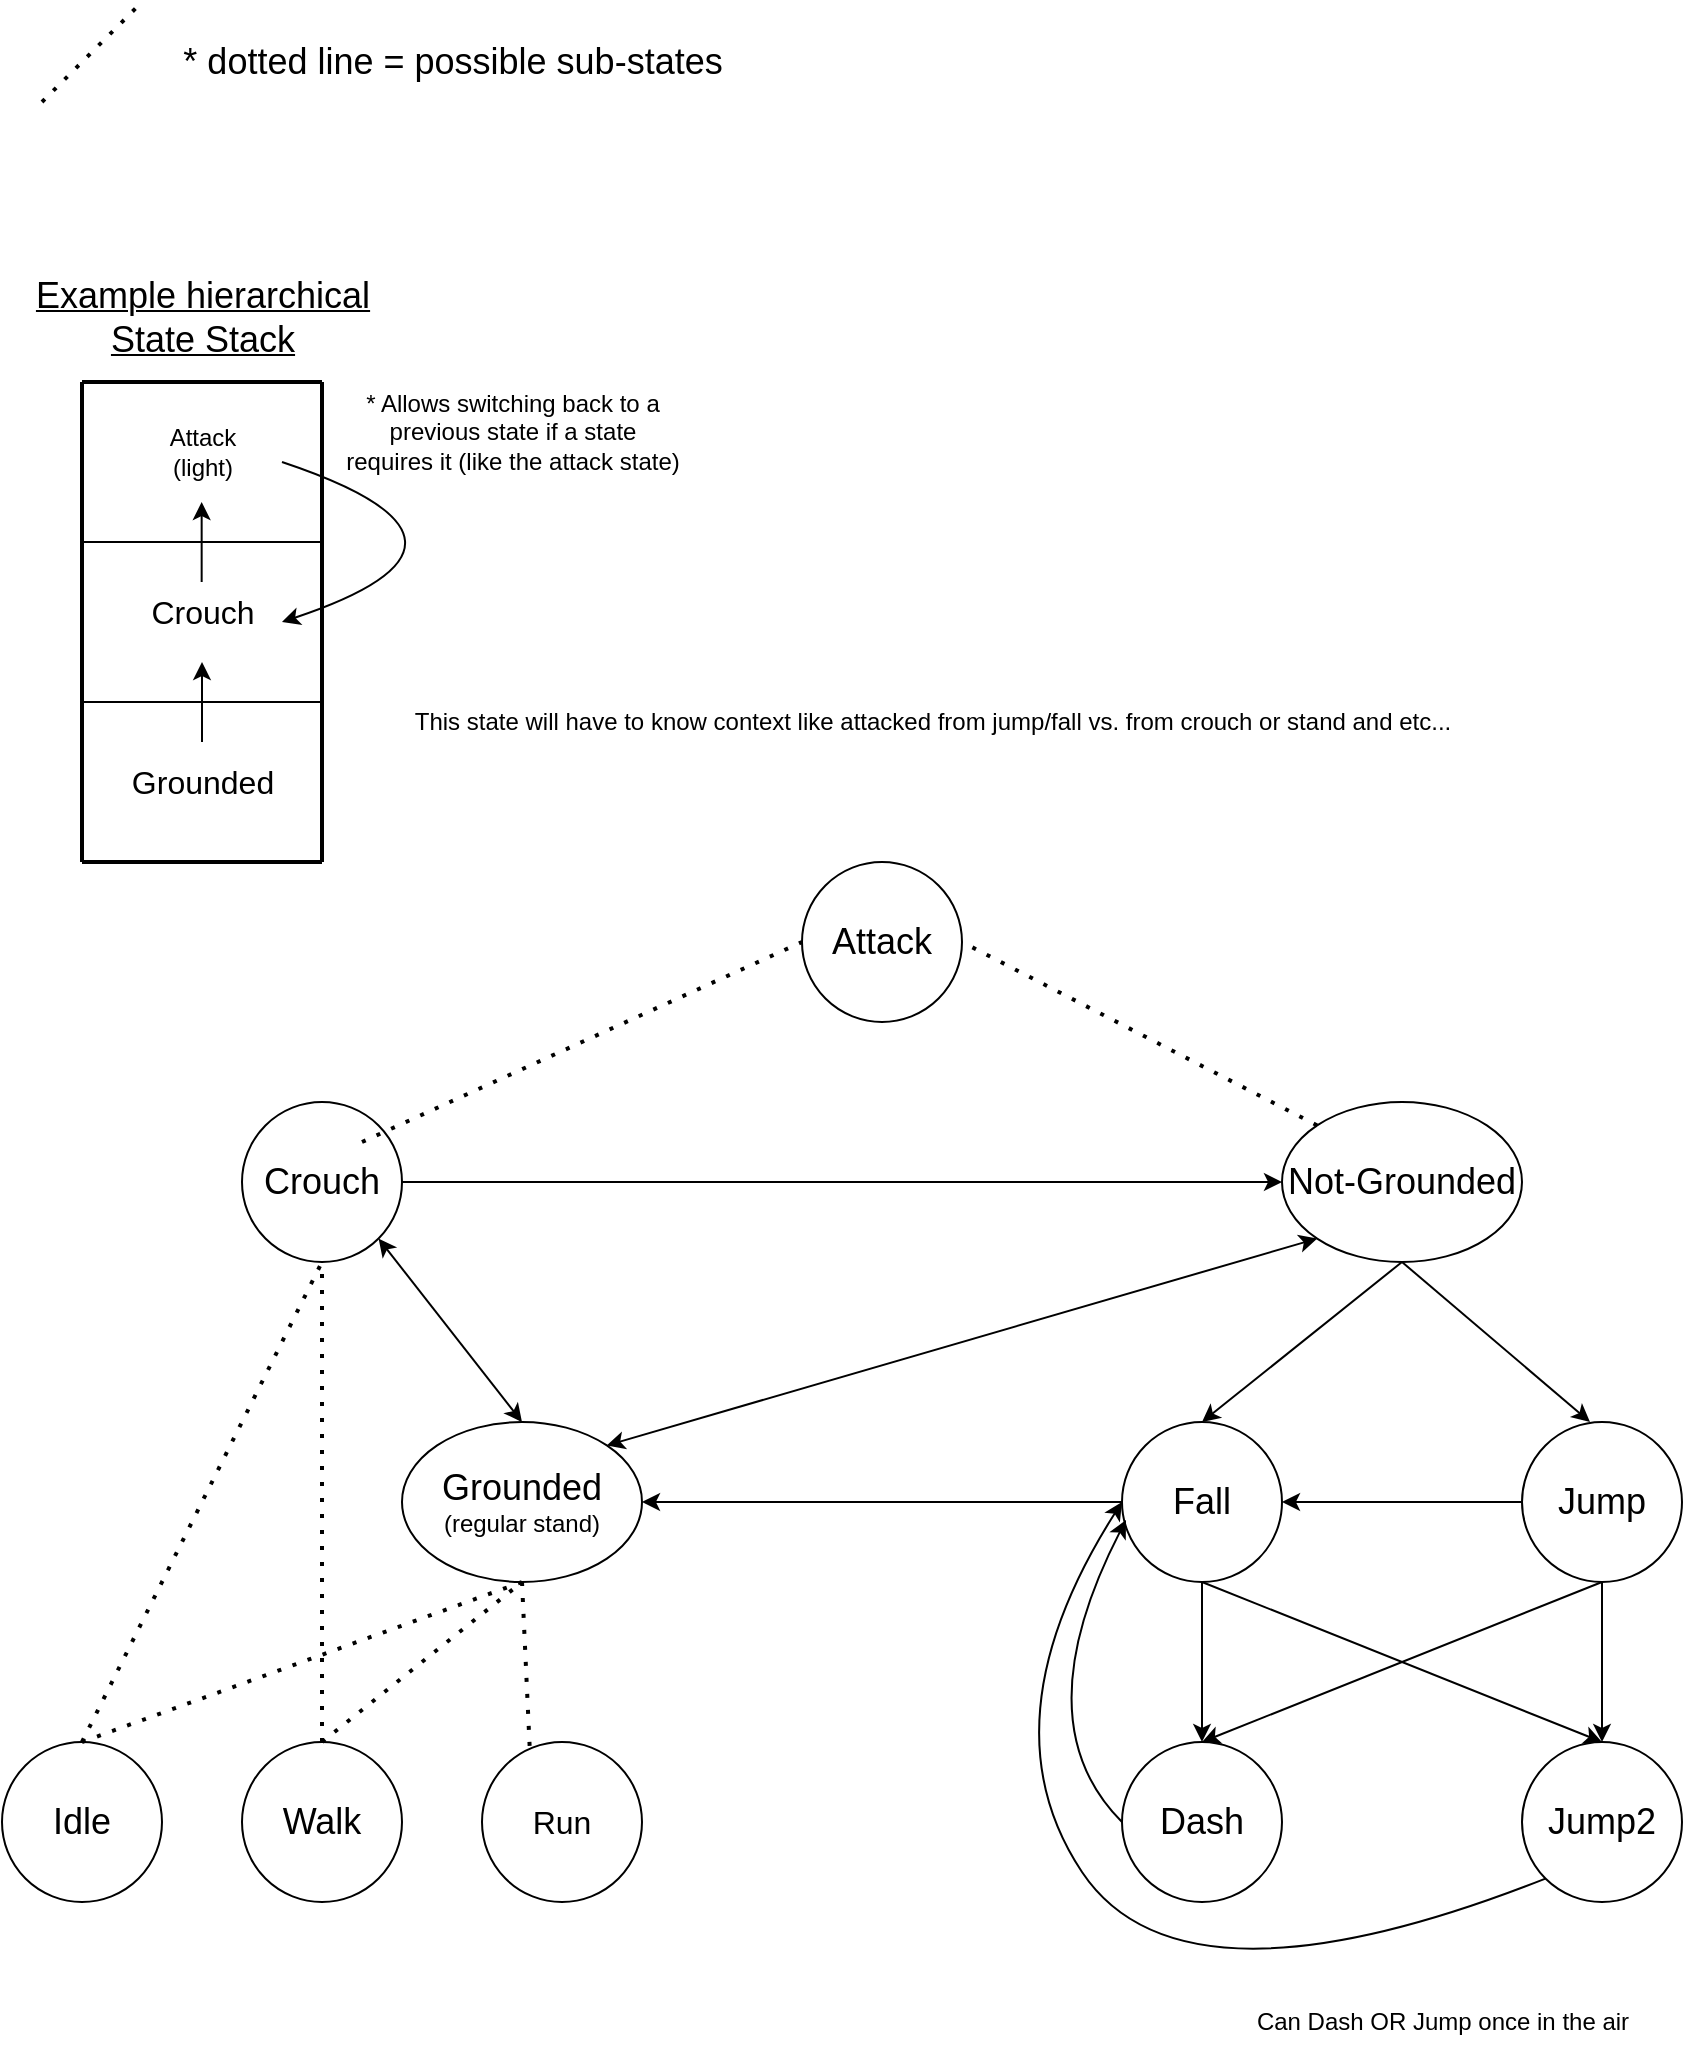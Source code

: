 <mxfile version="22.1.20" type="github">
  <diagram name="Page-1" id="HyB89YEGMgdqJpWn22gh">
    <mxGraphModel dx="1434" dy="754" grid="1" gridSize="10" guides="1" tooltips="1" connect="1" arrows="1" fold="1" page="1" pageScale="1" pageWidth="850" pageHeight="1100" math="0" shadow="0">
      <root>
        <mxCell id="0" />
        <mxCell id="1" parent="0" />
        <mxCell id="dvCwRdVUFwLJAt1pq-4H-13" value="" style="endArrow=none;dashed=1;html=1;dashPattern=1 3;strokeWidth=2;rounded=0;" parent="1" edge="1">
          <mxGeometry width="50" height="50" relative="1" as="geometry">
            <mxPoint x="20" y="60" as="sourcePoint" />
            <mxPoint x="70" y="10" as="targetPoint" />
          </mxGeometry>
        </mxCell>
        <mxCell id="dvCwRdVUFwLJAt1pq-4H-14" value="&lt;font style=&quot;font-size: 18px;&quot;&gt;* dotted line = possible sub-states&lt;/font&gt;" style="text;html=1;align=center;verticalAlign=middle;resizable=0;points=[];autosize=1;strokeColor=none;fillColor=none;" parent="1" vertex="1">
          <mxGeometry x="80" y="20" width="290" height="40" as="geometry" />
        </mxCell>
        <mxCell id="zVjeA3QN7Vq7NyugFrP3-4" value="" style="endArrow=none;html=1;rounded=0;strokeWidth=2;" parent="1" edge="1">
          <mxGeometry width="50" height="50" relative="1" as="geometry">
            <mxPoint x="40" y="440" as="sourcePoint" />
            <mxPoint x="40" y="200" as="targetPoint" />
          </mxGeometry>
        </mxCell>
        <mxCell id="zVjeA3QN7Vq7NyugFrP3-5" value="" style="endArrow=none;html=1;rounded=0;fontStyle=0;strokeWidth=2;" parent="1" edge="1">
          <mxGeometry width="50" height="50" relative="1" as="geometry">
            <mxPoint x="40" y="440" as="sourcePoint" />
            <mxPoint x="160" y="440" as="targetPoint" />
          </mxGeometry>
        </mxCell>
        <mxCell id="zVjeA3QN7Vq7NyugFrP3-6" value="" style="endArrow=none;html=1;rounded=0;strokeWidth=2;" parent="1" edge="1">
          <mxGeometry width="50" height="50" relative="1" as="geometry">
            <mxPoint x="160" y="440" as="sourcePoint" />
            <mxPoint x="160" y="200" as="targetPoint" />
          </mxGeometry>
        </mxCell>
        <mxCell id="zVjeA3QN7Vq7NyugFrP3-7" value="" style="endArrow=none;html=1;rounded=0;" parent="1" edge="1">
          <mxGeometry width="50" height="50" relative="1" as="geometry">
            <mxPoint x="40" y="360" as="sourcePoint" />
            <mxPoint x="160" y="360" as="targetPoint" />
          </mxGeometry>
        </mxCell>
        <mxCell id="zVjeA3QN7Vq7NyugFrP3-8" value="" style="endArrow=none;html=1;rounded=0;" parent="1" edge="1">
          <mxGeometry width="50" height="50" relative="1" as="geometry">
            <mxPoint x="40" y="280" as="sourcePoint" />
            <mxPoint x="160" y="280" as="targetPoint" />
          </mxGeometry>
        </mxCell>
        <mxCell id="zVjeA3QN7Vq7NyugFrP3-9" value="&lt;u&gt;&lt;font style=&quot;font-size: 18px;&quot;&gt;Example hierarchical&lt;br&gt;State Stack&lt;/font&gt;&lt;/u&gt;" style="text;html=1;align=center;verticalAlign=middle;resizable=0;points=[];autosize=1;strokeColor=none;fillColor=none;" parent="1" vertex="1">
          <mxGeometry x="5" y="137.5" width="190" height="60" as="geometry" />
        </mxCell>
        <mxCell id="zVjeA3QN7Vq7NyugFrP3-10" value="" style="endArrow=none;html=1;rounded=0;strokeWidth=2;" parent="1" edge="1">
          <mxGeometry width="50" height="50" relative="1" as="geometry">
            <mxPoint x="160" y="200" as="sourcePoint" />
            <mxPoint x="40" y="200" as="targetPoint" />
          </mxGeometry>
        </mxCell>
        <mxCell id="zVjeA3QN7Vq7NyugFrP3-11" value="" style="endArrow=classic;html=1;rounded=0;" parent="1" edge="1">
          <mxGeometry width="50" height="50" relative="1" as="geometry">
            <mxPoint x="100" y="380" as="sourcePoint" />
            <mxPoint x="100" y="340" as="targetPoint" />
          </mxGeometry>
        </mxCell>
        <mxCell id="zVjeA3QN7Vq7NyugFrP3-12" value="" style="endArrow=classic;html=1;rounded=0;" parent="1" edge="1">
          <mxGeometry width="50" height="50" relative="1" as="geometry">
            <mxPoint x="99.83" y="300" as="sourcePoint" />
            <mxPoint x="99.83" y="260" as="targetPoint" />
          </mxGeometry>
        </mxCell>
        <mxCell id="zVjeA3QN7Vq7NyugFrP3-13" value="&lt;font style=&quot;font-size: 16px;&quot;&gt;Grounded&lt;/font&gt;" style="text;html=1;align=center;verticalAlign=middle;resizable=0;points=[];autosize=1;strokeColor=none;fillColor=none;" parent="1" vertex="1">
          <mxGeometry x="55" y="385" width="90" height="30" as="geometry" />
        </mxCell>
        <mxCell id="zVjeA3QN7Vq7NyugFrP3-16" value="Attack&lt;br&gt;(light)" style="text;html=1;align=center;verticalAlign=middle;resizable=0;points=[];autosize=1;strokeColor=none;fillColor=none;" parent="1" vertex="1">
          <mxGeometry x="70" y="215" width="60" height="40" as="geometry" />
        </mxCell>
        <mxCell id="zVjeA3QN7Vq7NyugFrP3-18" value="" style="curved=1;endArrow=classic;html=1;rounded=0;" parent="1" edge="1">
          <mxGeometry width="50" height="50" relative="1" as="geometry">
            <mxPoint x="140" y="240" as="sourcePoint" />
            <mxPoint x="140" y="320" as="targetPoint" />
            <Array as="points">
              <mxPoint x="260" y="280" />
            </Array>
          </mxGeometry>
        </mxCell>
        <mxCell id="zVjeA3QN7Vq7NyugFrP3-19" value="&lt;font style=&quot;font-size: 12px;&quot;&gt;* Allows switching back to a &lt;br&gt;previous state if a state &lt;br&gt;requires it (like the attack state)&lt;br&gt;&lt;/font&gt;" style="text;html=1;align=center;verticalAlign=middle;resizable=0;points=[];autosize=1;strokeColor=none;fillColor=none;" parent="1" vertex="1">
          <mxGeometry x="160" y="195" width="190" height="60" as="geometry" />
        </mxCell>
        <mxCell id="h7owL6n9Ca8O2vr561a9-2" value="&lt;font style=&quot;font-size: 18px;&quot;&gt;Not-Grounded&lt;/font&gt;" style="ellipse;whiteSpace=wrap;html=1;" vertex="1" parent="1">
          <mxGeometry x="640" y="560" width="120" height="80" as="geometry" />
        </mxCell>
        <mxCell id="h7owL6n9Ca8O2vr561a9-3" value="" style="endArrow=classic;startArrow=classic;html=1;rounded=0;exitX=1;exitY=0;exitDx=0;exitDy=0;entryX=0;entryY=1;entryDx=0;entryDy=0;" edge="1" parent="1" source="h7owL6n9Ca8O2vr561a9-5" target="h7owL6n9Ca8O2vr561a9-2">
          <mxGeometry width="50" height="50" relative="1" as="geometry">
            <mxPoint x="220" y="662.5" as="sourcePoint" />
            <mxPoint x="460" y="652.5" as="targetPoint" />
          </mxGeometry>
        </mxCell>
        <mxCell id="h7owL6n9Ca8O2vr561a9-4" value="&lt;font style=&quot;font-size: 18px;&quot;&gt;Crouch&lt;/font&gt;" style="ellipse;whiteSpace=wrap;html=1;" vertex="1" parent="1">
          <mxGeometry x="120" y="560" width="80" height="80" as="geometry" />
        </mxCell>
        <mxCell id="h7owL6n9Ca8O2vr561a9-5" value="&lt;font style=&quot;font-size: 18px;&quot;&gt;Grounded&lt;/font&gt;&lt;br&gt;(regular stand)" style="ellipse;whiteSpace=wrap;html=1;" vertex="1" parent="1">
          <mxGeometry x="200" y="720" width="120" height="80" as="geometry" />
        </mxCell>
        <mxCell id="h7owL6n9Ca8O2vr561a9-6" value="" style="endArrow=classic;startArrow=classic;html=1;rounded=0;exitX=1;exitY=1;exitDx=0;exitDy=0;entryX=0.5;entryY=0;entryDx=0;entryDy=0;" edge="1" parent="1" source="h7owL6n9Ca8O2vr561a9-4" target="h7owL6n9Ca8O2vr561a9-5">
          <mxGeometry width="50" height="50" relative="1" as="geometry">
            <mxPoint x="210" y="672.5" as="sourcePoint" />
            <mxPoint x="730" y="672.5" as="targetPoint" />
          </mxGeometry>
        </mxCell>
        <mxCell id="h7owL6n9Ca8O2vr561a9-9" value="&lt;font style=&quot;font-size: 18px;&quot;&gt;Jump&lt;/font&gt;" style="ellipse;whiteSpace=wrap;html=1;" vertex="1" parent="1">
          <mxGeometry x="760" y="720" width="80" height="80" as="geometry" />
        </mxCell>
        <mxCell id="h7owL6n9Ca8O2vr561a9-10" value="&lt;font style=&quot;font-size: 18px;&quot;&gt;Fall&lt;/font&gt;" style="ellipse;whiteSpace=wrap;html=1;" vertex="1" parent="1">
          <mxGeometry x="560" y="720" width="80" height="80" as="geometry" />
        </mxCell>
        <mxCell id="h7owL6n9Ca8O2vr561a9-11" value="&lt;font style=&quot;font-size: 18px;&quot;&gt;Dash&lt;/font&gt;" style="ellipse;whiteSpace=wrap;html=1;" vertex="1" parent="1">
          <mxGeometry x="560" y="880" width="80" height="80" as="geometry" />
        </mxCell>
        <mxCell id="h7owL6n9Ca8O2vr561a9-15" value="&lt;font style=&quot;font-size: 18px;&quot;&gt;Walk&lt;/font&gt;" style="ellipse;whiteSpace=wrap;html=1;" vertex="1" parent="1">
          <mxGeometry x="120" y="880" width="80" height="80" as="geometry" />
        </mxCell>
        <mxCell id="h7owL6n9Ca8O2vr561a9-16" value="&lt;font style=&quot;font-size: 18px;&quot;&gt;Idle&lt;/font&gt;" style="ellipse;whiteSpace=wrap;html=1;" vertex="1" parent="1">
          <mxGeometry y="880" width="80" height="80" as="geometry" />
        </mxCell>
        <mxCell id="h7owL6n9Ca8O2vr561a9-17" value="&lt;font size=&quot;3&quot;&gt;Run&lt;/font&gt;" style="ellipse;whiteSpace=wrap;html=1;" vertex="1" parent="1">
          <mxGeometry x="240" y="880" width="80" height="80" as="geometry" />
        </mxCell>
        <mxCell id="h7owL6n9Ca8O2vr561a9-18" value="&lt;font style=&quot;font-size: 18px;&quot;&gt;Attack&lt;/font&gt;" style="ellipse;whiteSpace=wrap;html=1;" vertex="1" parent="1">
          <mxGeometry x="400" y="440" width="80" height="80" as="geometry" />
        </mxCell>
        <mxCell id="h7owL6n9Ca8O2vr561a9-20" value="" style="endArrow=none;dashed=1;html=1;dashPattern=1 3;strokeWidth=2;rounded=0;exitX=0.5;exitY=0;exitDx=0;exitDy=0;entryX=0.5;entryY=1;entryDx=0;entryDy=0;" edge="1" parent="1" source="h7owL6n9Ca8O2vr561a9-15" target="h7owL6n9Ca8O2vr561a9-5">
          <mxGeometry width="50" height="50" relative="1" as="geometry">
            <mxPoint x="140" y="862.5" as="sourcePoint" />
            <mxPoint x="190" y="812.5" as="targetPoint" />
          </mxGeometry>
        </mxCell>
        <mxCell id="h7owL6n9Ca8O2vr561a9-21" value="" style="endArrow=none;dashed=1;html=1;dashPattern=1 3;strokeWidth=2;rounded=0;exitX=0.5;exitY=0;exitDx=0;exitDy=0;entryX=0.5;entryY=1;entryDx=0;entryDy=0;" edge="1" parent="1" source="h7owL6n9Ca8O2vr561a9-16" target="h7owL6n9Ca8O2vr561a9-4">
          <mxGeometry width="50" height="50" relative="1" as="geometry">
            <mxPoint x="90" y="862.5" as="sourcePoint" />
            <mxPoint x="80" y="822.5" as="targetPoint" />
          </mxGeometry>
        </mxCell>
        <mxCell id="h7owL6n9Ca8O2vr561a9-22" value="" style="endArrow=none;dashed=1;html=1;dashPattern=1 3;strokeWidth=2;rounded=0;exitX=0.5;exitY=0;exitDx=0;exitDy=0;entryX=0.5;entryY=1;entryDx=0;entryDy=0;" edge="1" parent="1" source="h7owL6n9Ca8O2vr561a9-15" target="h7owL6n9Ca8O2vr561a9-4">
          <mxGeometry width="50" height="50" relative="1" as="geometry">
            <mxPoint x="100" y="862.5" as="sourcePoint" />
            <mxPoint x="150" y="812.5" as="targetPoint" />
          </mxGeometry>
        </mxCell>
        <mxCell id="h7owL6n9Ca8O2vr561a9-23" value="" style="endArrow=none;dashed=1;html=1;dashPattern=1 3;strokeWidth=2;rounded=0;exitX=0.5;exitY=1;exitDx=0;exitDy=0;entryX=0.3;entryY=0.075;entryDx=0;entryDy=0;entryPerimeter=0;" edge="1" parent="1" source="h7owL6n9Ca8O2vr561a9-5" target="h7owL6n9Ca8O2vr561a9-17">
          <mxGeometry width="50" height="50" relative="1" as="geometry">
            <mxPoint x="270" y="932.5" as="sourcePoint" />
            <mxPoint x="320" y="882.5" as="targetPoint" />
          </mxGeometry>
        </mxCell>
        <mxCell id="h7owL6n9Ca8O2vr561a9-26" value="" style="endArrow=none;dashed=1;html=1;dashPattern=1 3;strokeWidth=2;rounded=0;exitX=0.5;exitY=0;exitDx=0;exitDy=0;entryX=0.5;entryY=1;entryDx=0;entryDy=0;" edge="1" parent="1" source="h7owL6n9Ca8O2vr561a9-16" target="h7owL6n9Ca8O2vr561a9-5">
          <mxGeometry width="50" height="50" relative="1" as="geometry">
            <mxPoint x="70" y="872.5" as="sourcePoint" />
            <mxPoint x="90" y="832.5" as="targetPoint" />
          </mxGeometry>
        </mxCell>
        <mxCell id="h7owL6n9Ca8O2vr561a9-29" value="" style="endArrow=none;dashed=1;html=1;dashPattern=1 3;strokeWidth=2;rounded=0;exitX=0.75;exitY=0.25;exitDx=0;exitDy=0;entryX=0;entryY=0.5;entryDx=0;entryDy=0;exitPerimeter=0;" edge="1" parent="1" source="h7owL6n9Ca8O2vr561a9-4" target="h7owL6n9Ca8O2vr561a9-18">
          <mxGeometry width="50" height="50" relative="1" as="geometry">
            <mxPoint x="202.426" y="634.216" as="sourcePoint" />
            <mxPoint x="110" y="752.5" as="targetPoint" />
          </mxGeometry>
        </mxCell>
        <mxCell id="h7owL6n9Ca8O2vr561a9-30" value="" style="endArrow=none;dashed=1;html=1;dashPattern=1 3;strokeWidth=2;rounded=0;exitX=0;exitY=0;exitDx=0;exitDy=0;entryX=1;entryY=0.5;entryDx=0;entryDy=0;" edge="1" parent="1" source="h7owL6n9Ca8O2vr561a9-2" target="h7owL6n9Ca8O2vr561a9-18">
          <mxGeometry width="50" height="50" relative="1" as="geometry">
            <mxPoint x="212" y="644.5" as="sourcePoint" />
            <mxPoint x="405" y="550.5" as="targetPoint" />
          </mxGeometry>
        </mxCell>
        <mxCell id="h7owL6n9Ca8O2vr561a9-31" value="&lt;font style=&quot;font-size: 18px;&quot;&gt;Jump2&lt;/font&gt;" style="ellipse;whiteSpace=wrap;html=1;" vertex="1" parent="1">
          <mxGeometry x="760" y="880" width="80" height="80" as="geometry" />
        </mxCell>
        <mxCell id="h7owL6n9Ca8O2vr561a9-32" value="" style="endArrow=classic;html=1;rounded=0;entryX=0.5;entryY=0;entryDx=0;entryDy=0;" edge="1" parent="1" source="h7owL6n9Ca8O2vr561a9-10" target="h7owL6n9Ca8O2vr561a9-11">
          <mxGeometry width="50" height="50" relative="1" as="geometry">
            <mxPoint x="640" y="872.5" as="sourcePoint" />
            <mxPoint x="640" y="893.211" as="targetPoint" />
          </mxGeometry>
        </mxCell>
        <mxCell id="h7owL6n9Ca8O2vr561a9-33" value="" style="endArrow=classic;html=1;rounded=0;entryX=0.5;entryY=0;entryDx=0;entryDy=0;exitX=0.5;exitY=1;exitDx=0;exitDy=0;" edge="1" parent="1" source="h7owL6n9Ca8O2vr561a9-9" target="h7owL6n9Ca8O2vr561a9-31">
          <mxGeometry width="50" height="50" relative="1" as="geometry">
            <mxPoint x="650" y="832.5" as="sourcePoint" />
            <mxPoint x="650" y="912.5" as="targetPoint" />
          </mxGeometry>
        </mxCell>
        <mxCell id="h7owL6n9Ca8O2vr561a9-34" value="" style="endArrow=classic;html=1;rounded=0;entryX=0.5;entryY=0;entryDx=0;entryDy=0;exitX=0.5;exitY=1;exitDx=0;exitDy=0;" edge="1" parent="1" source="h7owL6n9Ca8O2vr561a9-9" target="h7owL6n9Ca8O2vr561a9-11">
          <mxGeometry width="50" height="50" relative="1" as="geometry">
            <mxPoint x="810" y="832.5" as="sourcePoint" />
            <mxPoint x="810" y="912.5" as="targetPoint" />
          </mxGeometry>
        </mxCell>
        <mxCell id="h7owL6n9Ca8O2vr561a9-35" value="" style="endArrow=classic;html=1;rounded=0;entryX=0.5;entryY=0;entryDx=0;entryDy=0;exitX=0.5;exitY=1;exitDx=0;exitDy=0;" edge="1" parent="1" source="h7owL6n9Ca8O2vr561a9-10" target="h7owL6n9Ca8O2vr561a9-31">
          <mxGeometry width="50" height="50" relative="1" as="geometry">
            <mxPoint x="810" y="832.5" as="sourcePoint" />
            <mxPoint x="650" y="912.5" as="targetPoint" />
          </mxGeometry>
        </mxCell>
        <mxCell id="h7owL6n9Ca8O2vr561a9-36" value="" style="endArrow=classic;html=1;rounded=0;exitX=0.5;exitY=1;exitDx=0;exitDy=0;entryX=0.5;entryY=0;entryDx=0;entryDy=0;" edge="1" parent="1" source="h7owL6n9Ca8O2vr561a9-2" target="h7owL6n9Ca8O2vr561a9-10">
          <mxGeometry width="50" height="50" relative="1" as="geometry">
            <mxPoint x="420" y="762.5" as="sourcePoint" />
            <mxPoint x="640" y="742.5" as="targetPoint" />
          </mxGeometry>
        </mxCell>
        <mxCell id="h7owL6n9Ca8O2vr561a9-38" value="" style="endArrow=classic;html=1;rounded=0;exitX=0.5;exitY=1;exitDx=0;exitDy=0;entryX=0.425;entryY=0;entryDx=0;entryDy=0;entryPerimeter=0;" edge="1" parent="1" source="h7owL6n9Ca8O2vr561a9-2" target="h7owL6n9Ca8O2vr561a9-9">
          <mxGeometry width="50" height="50" relative="1" as="geometry">
            <mxPoint x="730" y="712.5" as="sourcePoint" />
            <mxPoint x="650" y="752.5" as="targetPoint" />
          </mxGeometry>
        </mxCell>
        <mxCell id="h7owL6n9Ca8O2vr561a9-39" value="" style="endArrow=classic;html=1;rounded=0;exitX=0;exitY=0.5;exitDx=0;exitDy=0;entryX=1;entryY=0.5;entryDx=0;entryDy=0;" edge="1" parent="1" source="h7owL6n9Ca8O2vr561a9-9" target="h7owL6n9Ca8O2vr561a9-10">
          <mxGeometry width="50" height="50" relative="1" as="geometry">
            <mxPoint x="730" y="712.5" as="sourcePoint" />
            <mxPoint x="804" y="752.5" as="targetPoint" />
          </mxGeometry>
        </mxCell>
        <mxCell id="h7owL6n9Ca8O2vr561a9-42" value="" style="curved=1;endArrow=classic;html=1;rounded=0;exitX=0;exitY=0.5;exitDx=0;exitDy=0;entryX=0.025;entryY=0.613;entryDx=0;entryDy=0;entryPerimeter=0;" edge="1" parent="1" source="h7owL6n9Ca8O2vr561a9-11" target="h7owL6n9Ca8O2vr561a9-10">
          <mxGeometry width="50" height="50" relative="1" as="geometry">
            <mxPoint x="490.299" y="903.694" as="sourcePoint" />
            <mxPoint x="460" y="782.5" as="targetPoint" />
            <Array as="points">
              <mxPoint x="510" y="870" />
            </Array>
          </mxGeometry>
        </mxCell>
        <mxCell id="h7owL6n9Ca8O2vr561a9-43" value="" style="curved=1;endArrow=classic;html=1;rounded=0;exitX=0;exitY=1;exitDx=0;exitDy=0;entryX=0;entryY=0.5;entryDx=0;entryDy=0;" edge="1" parent="1" source="h7owL6n9Ca8O2vr561a9-31" target="h7owL6n9Ca8O2vr561a9-10">
          <mxGeometry width="50" height="50" relative="1" as="geometry">
            <mxPoint x="610" y="952.5" as="sourcePoint" />
            <mxPoint x="620" y="819.5" as="targetPoint" />
            <Array as="points">
              <mxPoint x="590" y="1020" />
              <mxPoint x="490" y="870" />
            </Array>
          </mxGeometry>
        </mxCell>
        <mxCell id="h7owL6n9Ca8O2vr561a9-44" value="" style="endArrow=classic;html=1;rounded=0;entryX=1;entryY=0.5;entryDx=0;entryDy=0;exitX=0;exitY=0.5;exitDx=0;exitDy=0;" edge="1" parent="1" source="h7owL6n9Ca8O2vr561a9-10" target="h7owL6n9Ca8O2vr561a9-5">
          <mxGeometry width="50" height="50" relative="1" as="geometry">
            <mxPoint x="650" y="832.5" as="sourcePoint" />
            <mxPoint x="202.426" y="690.784" as="targetPoint" />
          </mxGeometry>
        </mxCell>
        <mxCell id="h7owL6n9Ca8O2vr561a9-45" value="Can Dash OR Jump once in the air" style="text;html=1;align=center;verticalAlign=middle;resizable=0;points=[];autosize=1;strokeColor=none;fillColor=none;" vertex="1" parent="1">
          <mxGeometry x="615" y="1005" width="210" height="30" as="geometry" />
        </mxCell>
        <mxCell id="h7owL6n9Ca8O2vr561a9-46" value="This state will have to know context like attacked from jump/fall vs. from crouch or stand and etc..." style="text;html=1;align=center;verticalAlign=middle;resizable=0;points=[];autosize=1;strokeColor=none;fillColor=none;" vertex="1" parent="1">
          <mxGeometry x="190" y="355" width="550" height="30" as="geometry" />
        </mxCell>
        <mxCell id="h7owL6n9Ca8O2vr561a9-91" value="&lt;font style=&quot;font-size: 16px;&quot;&gt;Crouch&lt;/font&gt;" style="text;html=1;align=center;verticalAlign=middle;resizable=0;points=[];autosize=1;strokeColor=none;fillColor=none;" vertex="1" parent="1">
          <mxGeometry x="60" y="300" width="80" height="30" as="geometry" />
        </mxCell>
        <mxCell id="h7owL6n9Ca8O2vr561a9-95" value="" style="endArrow=classic;html=1;rounded=0;exitX=1;exitY=0.5;exitDx=0;exitDy=0;entryX=0;entryY=0.5;entryDx=0;entryDy=0;" edge="1" parent="1" source="h7owL6n9Ca8O2vr561a9-4" target="h7owL6n9Ca8O2vr561a9-2">
          <mxGeometry width="50" height="50" relative="1" as="geometry">
            <mxPoint x="510" y="650" as="sourcePoint" />
            <mxPoint x="560" y="600" as="targetPoint" />
          </mxGeometry>
        </mxCell>
      </root>
    </mxGraphModel>
  </diagram>
</mxfile>
